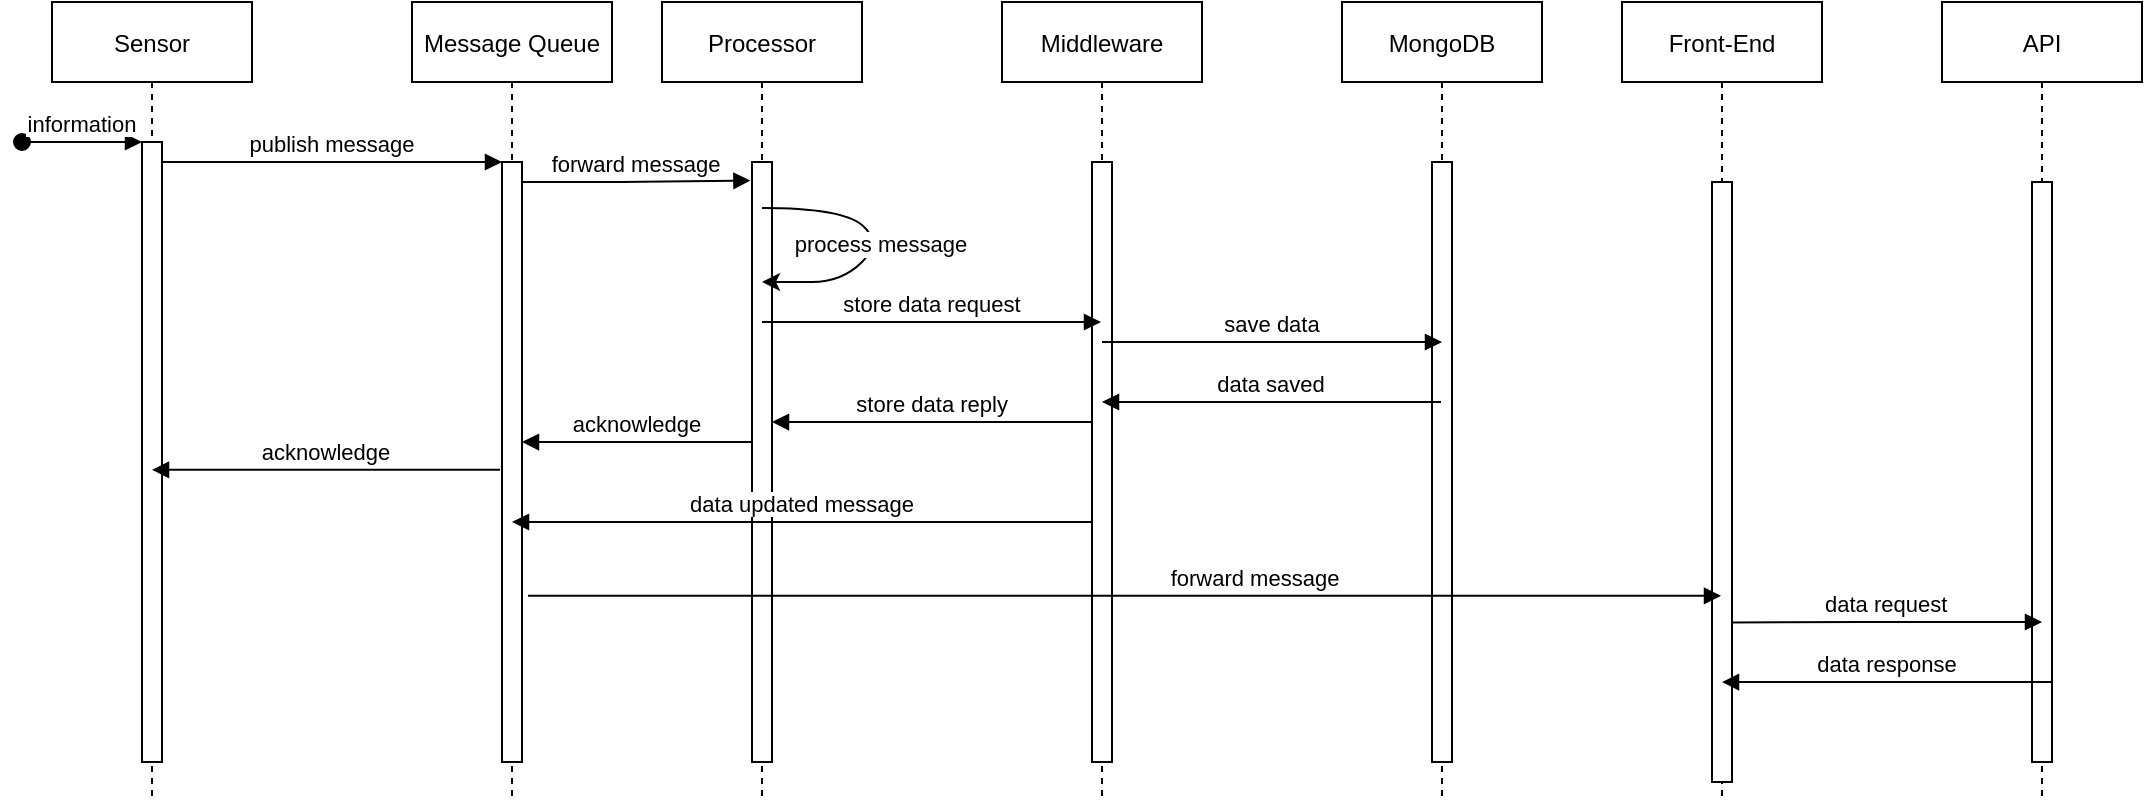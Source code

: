 <mxfile version="16.4.7" type="device"><diagram id="kgpKYQtTHZ0yAKxKKP6v" name="Page-1"><mxGraphModel dx="2035" dy="635" grid="1" gridSize="10" guides="1" tooltips="1" connect="1" arrows="1" fold="1" page="1" pageScale="1" pageWidth="850" pageHeight="1100" math="0" shadow="0"><root><mxCell id="0"/><mxCell id="1" parent="0"/><mxCell id="3nuBFxr9cyL0pnOWT2aG-1" value="Sensor" style="shape=umlLifeline;perimeter=lifelinePerimeter;container=1;collapsible=0;recursiveResize=0;rounded=0;shadow=0;strokeWidth=1;" parent="1" vertex="1"><mxGeometry x="-505" y="190" width="100" height="400" as="geometry"/></mxCell><mxCell id="3nuBFxr9cyL0pnOWT2aG-2" value="" style="points=[];perimeter=orthogonalPerimeter;rounded=0;shadow=0;strokeWidth=1;" parent="3nuBFxr9cyL0pnOWT2aG-1" vertex="1"><mxGeometry x="45" y="70" width="10" height="310" as="geometry"/></mxCell><mxCell id="3nuBFxr9cyL0pnOWT2aG-3" value="information" style="verticalAlign=bottom;startArrow=oval;endArrow=block;startSize=8;shadow=0;strokeWidth=1;" parent="3nuBFxr9cyL0pnOWT2aG-1" target="3nuBFxr9cyL0pnOWT2aG-2" edge="1"><mxGeometry relative="1" as="geometry"><mxPoint x="-15" y="70" as="sourcePoint"/></mxGeometry></mxCell><mxCell id="3nuBFxr9cyL0pnOWT2aG-5" value="Message Queue" style="shape=umlLifeline;perimeter=lifelinePerimeter;container=1;collapsible=0;recursiveResize=0;rounded=0;shadow=0;strokeWidth=1;" parent="1" vertex="1"><mxGeometry x="-325" y="190" width="100" height="400" as="geometry"/></mxCell><mxCell id="3nuBFxr9cyL0pnOWT2aG-6" value="" style="points=[];perimeter=orthogonalPerimeter;rounded=0;shadow=0;strokeWidth=1;" parent="3nuBFxr9cyL0pnOWT2aG-5" vertex="1"><mxGeometry x="45" y="80" width="10" height="300" as="geometry"/></mxCell><mxCell id="CNNDiO5ZrzaopSfkTe3l-14" value="acknowledge" style="verticalAlign=bottom;endArrow=block;shadow=0;strokeWidth=1;exitX=0.086;exitY=0.777;exitDx=0;exitDy=0;exitPerimeter=0;" parent="3nuBFxr9cyL0pnOWT2aG-5" edge="1"><mxGeometry relative="1" as="geometry"><mxPoint x="170.0" y="220.06" as="sourcePoint"/><mxPoint x="55" y="220" as="targetPoint"/><Array as="points"/></mxGeometry></mxCell><mxCell id="3nuBFxr9cyL0pnOWT2aG-8" value="publish message" style="verticalAlign=bottom;endArrow=block;entryX=0;entryY=0;shadow=0;strokeWidth=1;" parent="1" source="3nuBFxr9cyL0pnOWT2aG-2" target="3nuBFxr9cyL0pnOWT2aG-6" edge="1"><mxGeometry relative="1" as="geometry"><mxPoint x="-350" y="270" as="sourcePoint"/></mxGeometry></mxCell><mxCell id="CNNDiO5ZrzaopSfkTe3l-1" value="Processor" style="shape=umlLifeline;perimeter=lifelinePerimeter;container=1;collapsible=0;recursiveResize=0;rounded=0;shadow=0;strokeWidth=1;" parent="1" vertex="1"><mxGeometry x="-200" y="190" width="100" height="400" as="geometry"/></mxCell><mxCell id="CNNDiO5ZrzaopSfkTe3l-2" value="" style="points=[];perimeter=orthogonalPerimeter;rounded=0;shadow=0;strokeWidth=1;" parent="CNNDiO5ZrzaopSfkTe3l-1" vertex="1"><mxGeometry x="45" y="80" width="10" height="300" as="geometry"/></mxCell><mxCell id="CNNDiO5ZrzaopSfkTe3l-13" value="store data reply" style="verticalAlign=bottom;endArrow=block;shadow=0;strokeWidth=1;exitX=0.086;exitY=0.777;exitDx=0;exitDy=0;exitPerimeter=0;entryX=1.029;entryY=0.721;entryDx=0;entryDy=0;entryPerimeter=0;" parent="CNNDiO5ZrzaopSfkTe3l-1" edge="1"><mxGeometry relative="1" as="geometry"><mxPoint x="215.57" y="210.06" as="sourcePoint"/><mxPoint x="55" y="210" as="targetPoint"/><Array as="points"/></mxGeometry></mxCell><mxCell id="CNNDiO5ZrzaopSfkTe3l-4" value="Middleware" style="shape=umlLifeline;perimeter=lifelinePerimeter;container=1;collapsible=0;recursiveResize=0;rounded=0;shadow=0;strokeWidth=1;" parent="1" vertex="1"><mxGeometry x="-30" y="190" width="100" height="400" as="geometry"/></mxCell><mxCell id="CNNDiO5ZrzaopSfkTe3l-5" value="" style="points=[];perimeter=orthogonalPerimeter;rounded=0;shadow=0;strokeWidth=1;" parent="CNNDiO5ZrzaopSfkTe3l-4" vertex="1"><mxGeometry x="45" y="80" width="10" height="300" as="geometry"/></mxCell><mxCell id="CNNDiO5ZrzaopSfkTe3l-6" value="MongoDB" style="shape=umlLifeline;perimeter=lifelinePerimeter;container=1;collapsible=0;recursiveResize=0;rounded=0;shadow=0;strokeWidth=1;" parent="1" vertex="1"><mxGeometry x="140" y="190" width="100" height="400" as="geometry"/></mxCell><mxCell id="CNNDiO5ZrzaopSfkTe3l-7" value="" style="points=[];perimeter=orthogonalPerimeter;rounded=0;shadow=0;strokeWidth=1;" parent="CNNDiO5ZrzaopSfkTe3l-6" vertex="1"><mxGeometry x="45" y="80" width="10" height="300" as="geometry"/></mxCell><mxCell id="CNNDiO5ZrzaopSfkTe3l-8" value="forward message" style="verticalAlign=bottom;endArrow=block;entryX=-0.08;entryY=0.031;shadow=0;strokeWidth=1;entryDx=0;entryDy=0;entryPerimeter=0;" parent="1" source="3nuBFxr9cyL0pnOWT2aG-6" target="CNNDiO5ZrzaopSfkTe3l-2" edge="1"><mxGeometry relative="1" as="geometry"><mxPoint x="-260" y="300" as="sourcePoint"/><mxPoint x="-145" y="300.0" as="targetPoint"/><Array as="points"><mxPoint x="-220" y="280"/></Array></mxGeometry></mxCell><mxCell id="CNNDiO5ZrzaopSfkTe3l-10" value="store data request" style="verticalAlign=bottom;endArrow=block;shadow=0;strokeWidth=1;" parent="1" target="CNNDiO5ZrzaopSfkTe3l-4" edge="1"><mxGeometry relative="1" as="geometry"><mxPoint x="-150" y="350" as="sourcePoint"/><mxPoint x="-5.0" y="350" as="targetPoint"/><Array as="points"><mxPoint x="-80" y="350"/></Array></mxGeometry></mxCell><mxCell id="CNNDiO5ZrzaopSfkTe3l-11" value="save data" style="verticalAlign=bottom;endArrow=block;shadow=0;strokeWidth=1;" parent="1" source="CNNDiO5ZrzaopSfkTe3l-4" edge="1"><mxGeometry relative="1" as="geometry"><mxPoint x="33.29" y="349.71" as="sourcePoint"/><mxPoint x="190" y="360" as="targetPoint"/><Array as="points"><mxPoint x="99" y="360"/></Array></mxGeometry></mxCell><mxCell id="CNNDiO5ZrzaopSfkTe3l-12" value="data saved" style="verticalAlign=bottom;endArrow=block;shadow=0;strokeWidth=1;" parent="1" source="CNNDiO5ZrzaopSfkTe3l-6" target="CNNDiO5ZrzaopSfkTe3l-4" edge="1"><mxGeometry relative="1" as="geometry"><mxPoint x="-136" y="360" as="sourcePoint"/><mxPoint x="20" y="388" as="targetPoint"/><Array as="points"><mxPoint x="140" y="390"/></Array></mxGeometry></mxCell><mxCell id="CNNDiO5ZrzaopSfkTe3l-15" value="acknowledge" style="verticalAlign=bottom;endArrow=block;shadow=0;strokeWidth=1;exitX=-0.1;exitY=0.513;exitDx=0;exitDy=0;exitPerimeter=0;" parent="1" source="3nuBFxr9cyL0pnOWT2aG-6" target="3nuBFxr9cyL0pnOWT2aG-1" edge="1"><mxGeometry relative="1" as="geometry"><mxPoint x="-280" y="480" as="sourcePoint"/><mxPoint x="-390" y="420" as="targetPoint"/><Array as="points"/></mxGeometry></mxCell><mxCell id="j1DyaLZ1BSPt2HkH9oUC-1" value="data updated message" style="verticalAlign=bottom;endArrow=block;shadow=0;strokeWidth=1;" parent="1" source="CNNDiO5ZrzaopSfkTe3l-5" target="3nuBFxr9cyL0pnOWT2aG-5" edge="1"><mxGeometry relative="1" as="geometry"><mxPoint x="25.57" y="410.06" as="sourcePoint"/><mxPoint x="-135" y="410" as="targetPoint"/><Array as="points"><mxPoint x="-40" y="450"/></Array></mxGeometry></mxCell><mxCell id="j1DyaLZ1BSPt2HkH9oUC-2" value="Front-End" style="shape=umlLifeline;perimeter=lifelinePerimeter;container=1;collapsible=0;recursiveResize=0;rounded=0;shadow=0;strokeWidth=1;" parent="1" vertex="1"><mxGeometry x="280" y="190" width="100" height="400" as="geometry"/></mxCell><mxCell id="j1DyaLZ1BSPt2HkH9oUC-3" value="" style="points=[];perimeter=orthogonalPerimeter;rounded=0;shadow=0;strokeWidth=1;" parent="j1DyaLZ1BSPt2HkH9oUC-2" vertex="1"><mxGeometry x="45" y="90" width="10" height="300" as="geometry"/></mxCell><mxCell id="CNNDiO5ZrzaopSfkTe3l-9" value="process message" style="curved=1;endArrow=classic;html=1;rounded=0;" parent="1" source="CNNDiO5ZrzaopSfkTe3l-1" target="CNNDiO5ZrzaopSfkTe3l-1" edge="1"><mxGeometry width="50" height="50" relative="1" as="geometry"><mxPoint x="-150" y="410" as="sourcePoint"/><mxPoint x="-100" y="360" as="targetPoint"/><Array as="points"><mxPoint x="-110" y="293"/><mxPoint x="-90" y="310"/><mxPoint x="-110" y="330"/><mxPoint x="-140" y="330"/></Array></mxGeometry></mxCell><mxCell id="VqU3yTTdrmz6srirdbcZ-1" value="API" style="shape=umlLifeline;perimeter=lifelinePerimeter;container=1;collapsible=0;recursiveResize=0;rounded=0;shadow=0;strokeWidth=1;" vertex="1" parent="1"><mxGeometry x="440" y="190" width="100" height="400" as="geometry"/></mxCell><mxCell id="VqU3yTTdrmz6srirdbcZ-2" value="" style="points=[];perimeter=orthogonalPerimeter;rounded=0;shadow=0;strokeWidth=1;" vertex="1" parent="VqU3yTTdrmz6srirdbcZ-1"><mxGeometry x="45" y="90" width="10" height="290" as="geometry"/></mxCell><mxCell id="VqU3yTTdrmz6srirdbcZ-4" value="data response" style="verticalAlign=bottom;endArrow=block;shadow=0;strokeWidth=1;exitX=0.086;exitY=0.777;exitDx=0;exitDy=0;exitPerimeter=0;" edge="1" parent="VqU3yTTdrmz6srirdbcZ-1" target="j1DyaLZ1BSPt2HkH9oUC-2"><mxGeometry relative="1" as="geometry"><mxPoint x="55.0" y="340.06" as="sourcePoint"/><mxPoint x="-60" y="340" as="targetPoint"/><Array as="points"/></mxGeometry></mxCell><mxCell id="j1DyaLZ1BSPt2HkH9oUC-4" value="forward message" style="verticalAlign=bottom;endArrow=block;shadow=0;strokeWidth=1;horizontal=1;exitX=1.3;exitY=0.723;exitDx=0;exitDy=0;exitPerimeter=0;" parent="1" target="j1DyaLZ1BSPt2HkH9oUC-2" edge="1" source="3nuBFxr9cyL0pnOWT2aG-6"><mxGeometry x="0.219" relative="1" as="geometry"><mxPoint x="-260" y="470" as="sourcePoint"/><mxPoint x="-155.0" y="460.0" as="targetPoint"/><mxPoint as="offset"/></mxGeometry></mxCell><mxCell id="VqU3yTTdrmz6srirdbcZ-3" value="data request" style="verticalAlign=bottom;endArrow=block;shadow=0;strokeWidth=1;exitX=0.96;exitY=0.734;exitDx=0;exitDy=0;exitPerimeter=0;" edge="1" parent="1" source="j1DyaLZ1BSPt2HkH9oUC-3"><mxGeometry relative="1" as="geometry"><mxPoint x="340" y="500" as="sourcePoint"/><mxPoint x="490" y="500" as="targetPoint"/><Array as="points"><mxPoint x="409.5" y="500"/></Array></mxGeometry></mxCell></root></mxGraphModel></diagram></mxfile>